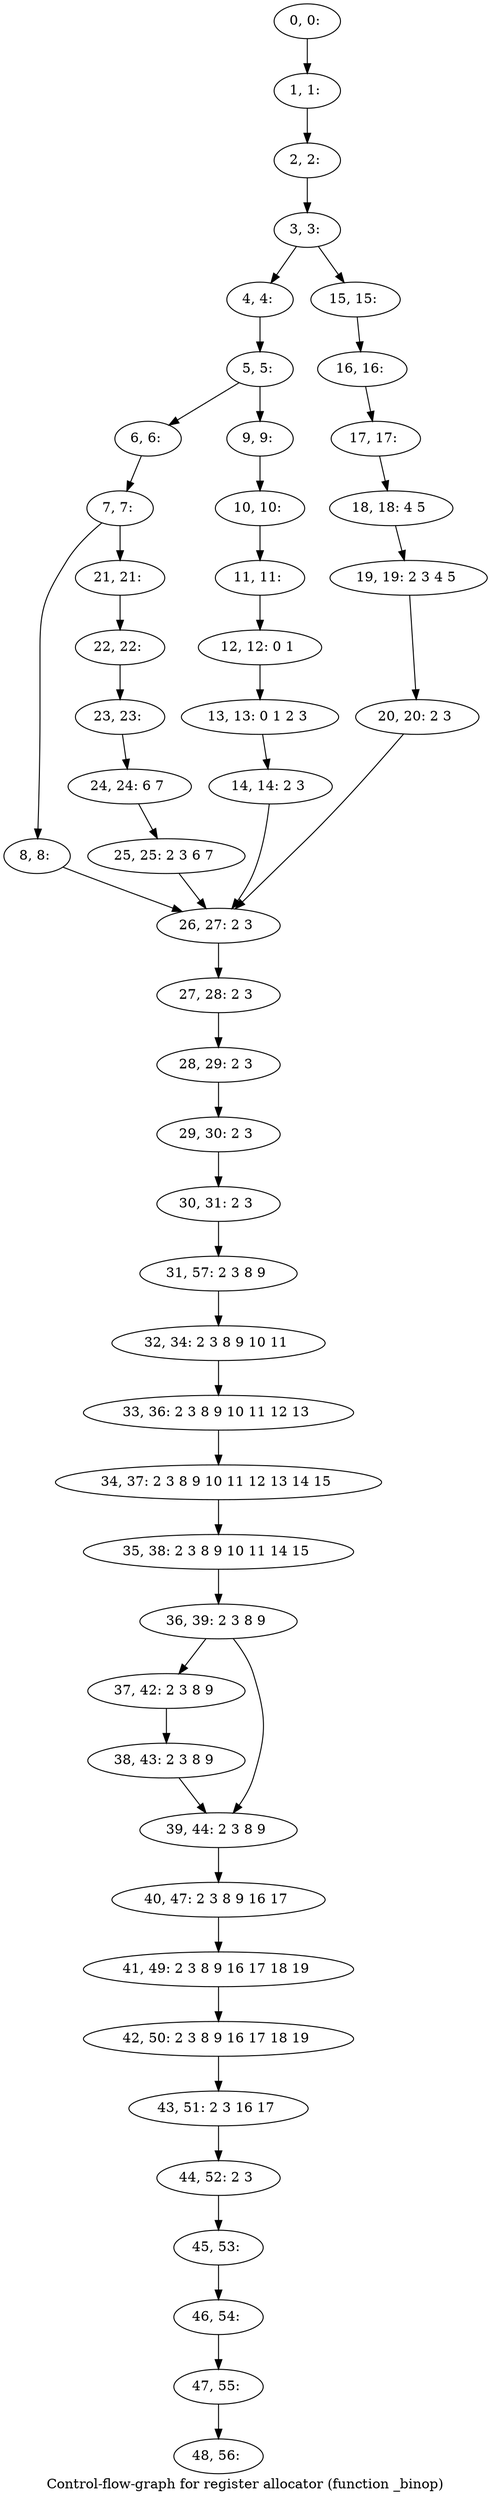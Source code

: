 digraph G {
graph [label="Control-flow-graph for register allocator (function _binop)"]
0[label="0, 0: "];
1[label="1, 1: "];
2[label="2, 2: "];
3[label="3, 3: "];
4[label="4, 4: "];
5[label="5, 5: "];
6[label="6, 6: "];
7[label="7, 7: "];
8[label="8, 8: "];
9[label="9, 9: "];
10[label="10, 10: "];
11[label="11, 11: "];
12[label="12, 12: 0 1 "];
13[label="13, 13: 0 1 2 3 "];
14[label="14, 14: 2 3 "];
15[label="15, 15: "];
16[label="16, 16: "];
17[label="17, 17: "];
18[label="18, 18: 4 5 "];
19[label="19, 19: 2 3 4 5 "];
20[label="20, 20: 2 3 "];
21[label="21, 21: "];
22[label="22, 22: "];
23[label="23, 23: "];
24[label="24, 24: 6 7 "];
25[label="25, 25: 2 3 6 7 "];
26[label="26, 27: 2 3 "];
27[label="27, 28: 2 3 "];
28[label="28, 29: 2 3 "];
29[label="29, 30: 2 3 "];
30[label="30, 31: 2 3 "];
31[label="31, 57: 2 3 8 9 "];
32[label="32, 34: 2 3 8 9 10 11 "];
33[label="33, 36: 2 3 8 9 10 11 12 13 "];
34[label="34, 37: 2 3 8 9 10 11 12 13 14 15 "];
35[label="35, 38: 2 3 8 9 10 11 14 15 "];
36[label="36, 39: 2 3 8 9 "];
37[label="37, 42: 2 3 8 9 "];
38[label="38, 43: 2 3 8 9 "];
39[label="39, 44: 2 3 8 9 "];
40[label="40, 47: 2 3 8 9 16 17 "];
41[label="41, 49: 2 3 8 9 16 17 18 19 "];
42[label="42, 50: 2 3 8 9 16 17 18 19 "];
43[label="43, 51: 2 3 16 17 "];
44[label="44, 52: 2 3 "];
45[label="45, 53: "];
46[label="46, 54: "];
47[label="47, 55: "];
48[label="48, 56: "];
0->1 ;
1->2 ;
2->3 ;
3->4 ;
3->15 ;
4->5 ;
5->6 ;
5->9 ;
6->7 ;
7->8 ;
7->21 ;
8->26 ;
9->10 ;
10->11 ;
11->12 ;
12->13 ;
13->14 ;
14->26 ;
15->16 ;
16->17 ;
17->18 ;
18->19 ;
19->20 ;
20->26 ;
21->22 ;
22->23 ;
23->24 ;
24->25 ;
25->26 ;
26->27 ;
27->28 ;
28->29 ;
29->30 ;
30->31 ;
31->32 ;
32->33 ;
33->34 ;
34->35 ;
35->36 ;
36->37 ;
36->39 ;
37->38 ;
38->39 ;
39->40 ;
40->41 ;
41->42 ;
42->43 ;
43->44 ;
44->45 ;
45->46 ;
46->47 ;
47->48 ;
}
